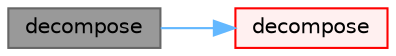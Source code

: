 digraph "decompose"
{
 // LATEX_PDF_SIZE
  bgcolor="transparent";
  edge [fontname=Helvetica,fontsize=10,labelfontname=Helvetica,labelfontsize=10];
  node [fontname=Helvetica,fontsize=10,shape=box,height=0.2,width=0.4];
  rankdir="LR";
  Node1 [id="Node000001",label="decompose",height=0.2,width=0.4,color="gray40", fillcolor="grey60", style="filled", fontcolor="black",tooltip=" "];
  Node1 -> Node2 [id="edge1_Node000001_Node000002",color="steelblue1",style="solid",tooltip=" "];
  Node2 [id="Node000002",label="decompose",height=0.2,width=0.4,color="red", fillcolor="#FFF0F0", style="filled",URL="$classFoam_1_1simpleGeomDecomp.html#a75f3de158e365f15e71615dea0a2f77b",tooltip=" "];
}
